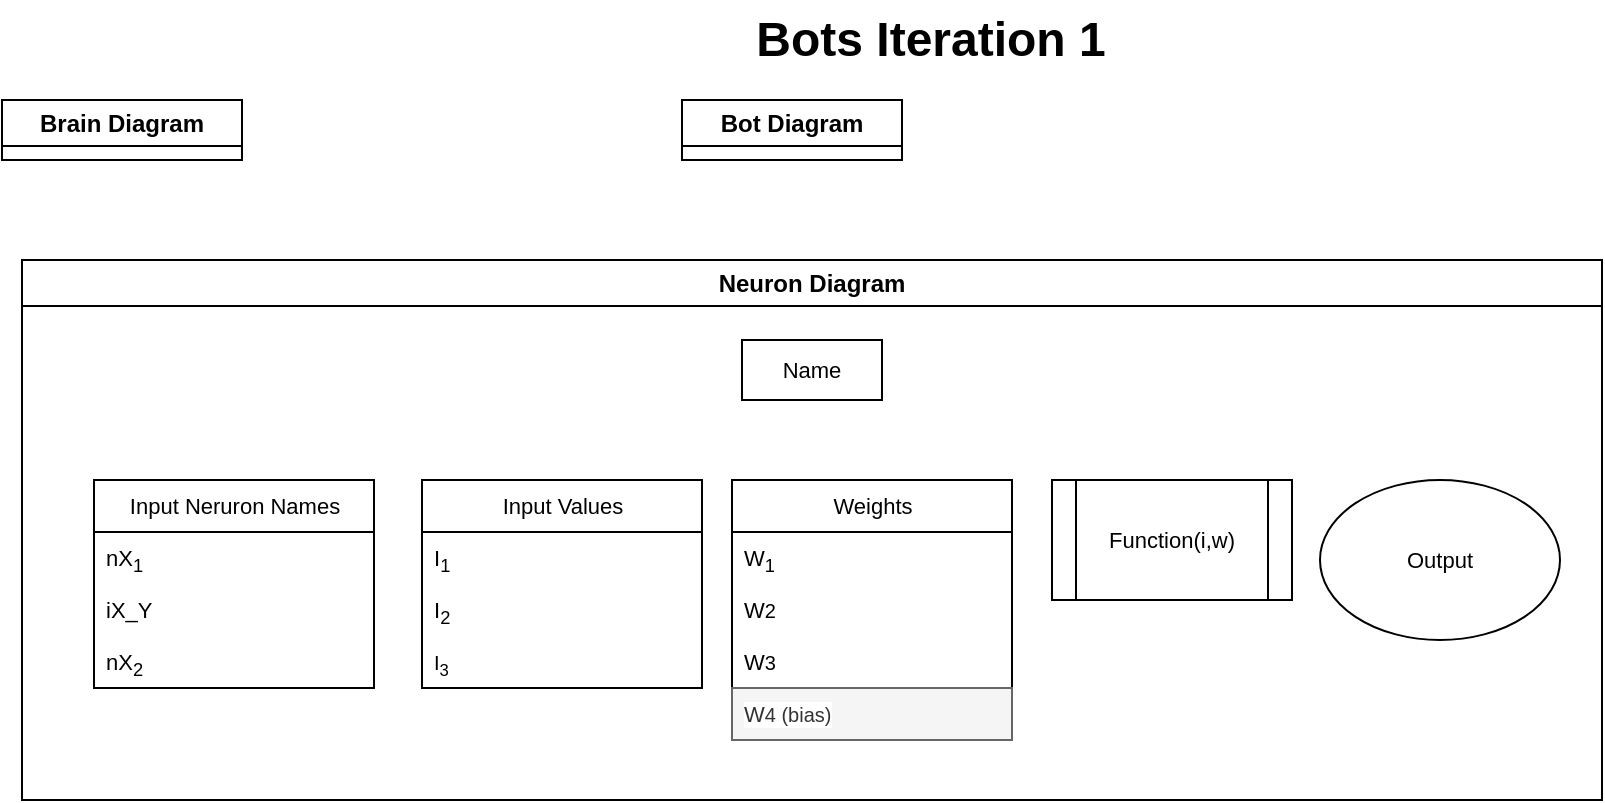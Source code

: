 <mxfile version="24.0.8" type="github">
  <diagram name="Page-1" id="cU_hkmk9bQybotbxhESP">
    <mxGraphModel dx="1373" dy="731" grid="1" gridSize="10" guides="1" tooltips="1" connect="1" arrows="1" fold="1" page="1" pageScale="1" pageWidth="1169" pageHeight="827" math="0" shadow="0">
      <root>
        <mxCell id="0" />
        <mxCell id="1" parent="0" />
        <mxCell id="Ax0faulMGV-Zd_fPso3x-1" value="Bots Iteration 1" style="text;strokeColor=none;fillColor=none;html=1;fontSize=24;fontStyle=1;verticalAlign=middle;align=center;" parent="1" vertex="1">
          <mxGeometry x="534" y="20" width="100" height="40" as="geometry" />
        </mxCell>
        <mxCell id="Ax0faulMGV-Zd_fPso3x-2" value="Brain Diagram" style="swimlane;whiteSpace=wrap;html=1;swimlaneLine=1;glass=0;labelPosition=center;verticalLabelPosition=middle;align=center;verticalAlign=middle;" parent="1" vertex="1" collapsed="1">
          <mxGeometry x="120" y="70" width="120" height="30" as="geometry">
            <mxRectangle x="130" y="210" width="880" height="629" as="alternateBounds" />
          </mxGeometry>
        </mxCell>
        <mxCell id="Ax0faulMGV-Zd_fPso3x-30" style="edgeStyle=none;rounded=0;orthogonalLoop=1;jettySize=auto;html=1;entryX=0;entryY=0.5;entryDx=0;entryDy=0;strokeColor=default;align=center;verticalAlign=middle;fontFamily=Helvetica;fontSize=11;fontColor=default;labelBackgroundColor=default;endArrow=classic;" parent="Ax0faulMGV-Zd_fPso3x-2" source="Ax0faulMGV-Zd_fPso3x-3" target="Ax0faulMGV-Zd_fPso3x-26" edge="1">
          <mxGeometry relative="1" as="geometry" />
        </mxCell>
        <mxCell id="Ax0faulMGV-Zd_fPso3x-3" value="i0" style="ellipse;whiteSpace=wrap;html=1;aspect=fixed;fillColor=#d5e8d4;strokeColor=#82b366;" parent="Ax0faulMGV-Zd_fPso3x-2" vertex="1">
          <mxGeometry x="170" y="139" width="40" height="40" as="geometry" />
        </mxCell>
        <mxCell id="Ax0faulMGV-Zd_fPso3x-4" value="i1" style="ellipse;whiteSpace=wrap;html=1;aspect=fixed;fillColor=#d5e8d4;strokeColor=#82b366;" parent="Ax0faulMGV-Zd_fPso3x-2" vertex="1">
          <mxGeometry x="170" y="349" width="40" height="40" as="geometry" />
        </mxCell>
        <mxCell id="Ax0faulMGV-Zd_fPso3x-5" value="i2" style="ellipse;whiteSpace=wrap;html=1;aspect=fixed;fillColor=#d5e8d4;strokeColor=#82b366;" parent="Ax0faulMGV-Zd_fPso3x-2" vertex="1">
          <mxGeometry x="170" y="429" width="40" height="40" as="geometry" />
        </mxCell>
        <mxCell id="Ax0faulMGV-Zd_fPso3x-6" value="i3" style="ellipse;whiteSpace=wrap;html=1;aspect=fixed;fillColor=#d5e8d4;strokeColor=#82b366;" parent="Ax0faulMGV-Zd_fPso3x-2" vertex="1">
          <mxGeometry x="170" y="499" width="40" height="40" as="geometry" />
        </mxCell>
        <mxCell id="Ax0faulMGV-Zd_fPso3x-7" value="i4" style="ellipse;whiteSpace=wrap;html=1;aspect=fixed;fillColor=#d5e8d4;strokeColor=#82b366;" parent="Ax0faulMGV-Zd_fPso3x-2" vertex="1">
          <mxGeometry x="170" y="569" width="40" height="40" as="geometry" />
        </mxCell>
        <mxCell id="Ax0faulMGV-Zd_fPso3x-17" value="energy_percent&lt;div&gt;0.ABCDEFGH...&lt;/div&gt;" style="shape=curlyBracket;whiteSpace=wrap;html=1;rounded=1;flipH=1;labelPosition=left;verticalLabelPosition=middle;align=right;verticalAlign=middle;size=0.5;horizontal=1;" parent="Ax0faulMGV-Zd_fPso3x-2" vertex="1">
          <mxGeometry x="150" y="149" width="20" height="20" as="geometry" />
        </mxCell>
        <mxCell id="Ax0faulMGV-Zd_fPso3x-19" value="position_x_percent" style="shape=curlyBracket;whiteSpace=wrap;html=1;rounded=1;flipH=1;labelPosition=left;verticalLabelPosition=middle;align=right;verticalAlign=middle;size=0.5;horizontal=1;" parent="Ax0faulMGV-Zd_fPso3x-2" vertex="1">
          <mxGeometry x="150" y="359" width="20" height="20" as="geometry" />
        </mxCell>
        <mxCell id="Ax0faulMGV-Zd_fPso3x-20" value="position_y_percent" style="shape=curlyBracket;whiteSpace=wrap;html=1;rounded=1;flipH=1;labelPosition=left;verticalLabelPosition=middle;align=right;verticalAlign=middle;size=0.5;horizontal=1;" parent="Ax0faulMGV-Zd_fPso3x-2" vertex="1">
          <mxGeometry x="150" y="439" width="20" height="20" as="geometry" />
        </mxCell>
        <mxCell id="Ax0faulMGV-Zd_fPso3x-21" value="view_angle_percent" style="shape=curlyBracket;whiteSpace=wrap;html=1;rounded=1;flipH=1;labelPosition=left;verticalLabelPosition=middle;align=right;verticalAlign=middle;size=0.5;horizontal=1;" parent="Ax0faulMGV-Zd_fPso3x-2" vertex="1">
          <mxGeometry x="150" y="509" width="20" height="20" as="geometry" />
        </mxCell>
        <mxCell id="Ax0faulMGV-Zd_fPso3x-24" value="view_distance_percent" style="shape=curlyBracket;whiteSpace=wrap;html=1;rounded=1;flipH=1;labelPosition=left;verticalLabelPosition=middle;align=right;verticalAlign=middle;size=0.5;horizontal=1;" parent="Ax0faulMGV-Zd_fPso3x-2" vertex="1">
          <mxGeometry x="150" y="579" width="20" height="20" as="geometry" />
        </mxCell>
        <mxCell id="Ax0faulMGV-Zd_fPso3x-25" value="i0_0" style="ellipse;whiteSpace=wrap;html=1;aspect=fixed;fillColor=#fff2cc;strokeColor=#d6b656;" parent="Ax0faulMGV-Zd_fPso3x-2" vertex="1">
          <mxGeometry x="260" y="39" width="40" height="40" as="geometry" />
        </mxCell>
        <mxCell id="Ax0faulMGV-Zd_fPso3x-26" value="i0_1" style="ellipse;whiteSpace=wrap;html=1;aspect=fixed;fillColor=#fff2cc;strokeColor=#d6b656;" parent="Ax0faulMGV-Zd_fPso3x-2" vertex="1">
          <mxGeometry x="260" y="89" width="40" height="40" as="geometry" />
        </mxCell>
        <mxCell id="Ax0faulMGV-Zd_fPso3x-27" value="i0_3" style="ellipse;whiteSpace=wrap;html=1;aspect=fixed;fillColor=#fff2cc;strokeColor=#d6b656;" parent="Ax0faulMGV-Zd_fPso3x-2" vertex="1">
          <mxGeometry x="260" y="139" width="40" height="40" as="geometry" />
        </mxCell>
        <mxCell id="Ax0faulMGV-Zd_fPso3x-31" style="edgeStyle=none;rounded=0;orthogonalLoop=1;jettySize=auto;html=1;entryX=0.021;entryY=0.664;entryDx=0;entryDy=0;entryPerimeter=0;strokeColor=default;align=center;verticalAlign=middle;fontFamily=Helvetica;fontSize=11;fontColor=default;labelBackgroundColor=default;endArrow=classic;" parent="Ax0faulMGV-Zd_fPso3x-2" source="Ax0faulMGV-Zd_fPso3x-3" target="Ax0faulMGV-Zd_fPso3x-25" edge="1">
          <mxGeometry relative="1" as="geometry" />
        </mxCell>
        <mxCell id="Ax0faulMGV-Zd_fPso3x-32" style="edgeStyle=none;rounded=0;orthogonalLoop=1;jettySize=auto;html=1;entryX=0;entryY=0.5;entryDx=0;entryDy=0;strokeColor=default;align=center;verticalAlign=middle;fontFamily=Helvetica;fontSize=11;fontColor=default;labelBackgroundColor=default;endArrow=classic;" parent="Ax0faulMGV-Zd_fPso3x-2" source="Ax0faulMGV-Zd_fPso3x-3" target="Ax0faulMGV-Zd_fPso3x-27" edge="1">
          <mxGeometry relative="1" as="geometry" />
        </mxCell>
        <mxCell id="EleiqWe3S8ccsDNvvHpI-1" value="i0_4" style="ellipse;whiteSpace=wrap;html=1;aspect=fixed;fillColor=#fff2cc;strokeColor=#d6b656;" parent="Ax0faulMGV-Zd_fPso3x-2" vertex="1">
          <mxGeometry x="260" y="189" width="40" height="40" as="geometry" />
        </mxCell>
        <mxCell id="EleiqWe3S8ccsDNvvHpI-2" value="i0_5" style="ellipse;whiteSpace=wrap;html=1;aspect=fixed;fillColor=#fff2cc;strokeColor=#d6b656;" parent="Ax0faulMGV-Zd_fPso3x-2" vertex="1">
          <mxGeometry x="260" y="239" width="40" height="40" as="geometry" />
        </mxCell>
        <mxCell id="EleiqWe3S8ccsDNvvHpI-4" style="edgeStyle=none;rounded=0;orthogonalLoop=1;jettySize=auto;html=1;entryX=0;entryY=0.25;entryDx=0;entryDy=0;entryPerimeter=0;strokeColor=default;align=center;verticalAlign=middle;fontFamily=Helvetica;fontSize=11;fontColor=default;labelBackgroundColor=default;endArrow=classic;" parent="Ax0faulMGV-Zd_fPso3x-2" source="Ax0faulMGV-Zd_fPso3x-3" target="EleiqWe3S8ccsDNvvHpI-1" edge="1">
          <mxGeometry relative="1" as="geometry" />
        </mxCell>
        <mxCell id="EleiqWe3S8ccsDNvvHpI-5" style="edgeStyle=none;rounded=0;orthogonalLoop=1;jettySize=auto;html=1;entryX=0;entryY=0;entryDx=0;entryDy=0;strokeColor=default;align=center;verticalAlign=middle;fontFamily=Helvetica;fontSize=11;fontColor=default;labelBackgroundColor=default;endArrow=classic;" parent="Ax0faulMGV-Zd_fPso3x-2" source="Ax0faulMGV-Zd_fPso3x-3" target="EleiqWe3S8ccsDNvvHpI-2" edge="1">
          <mxGeometry relative="1" as="geometry" />
        </mxCell>
        <mxCell id="EleiqWe3S8ccsDNvvHpI-6" value="n0" style="ellipse;whiteSpace=wrap;html=1;aspect=fixed;fillColor=#dae8fc;strokeColor=#6c8ebf;" parent="Ax0faulMGV-Zd_fPso3x-2" vertex="1">
          <mxGeometry x="430" y="69" width="40" height="40" as="geometry" />
        </mxCell>
        <mxCell id="EleiqWe3S8ccsDNvvHpI-7" value="n1" style="ellipse;whiteSpace=wrap;html=1;aspect=fixed;fillColor=#dae8fc;strokeColor=#6c8ebf;" parent="Ax0faulMGV-Zd_fPso3x-2" vertex="1">
          <mxGeometry x="530" y="183" width="40" height="40" as="geometry" />
        </mxCell>
        <mxCell id="EleiqWe3S8ccsDNvvHpI-11" value="n2" style="ellipse;whiteSpace=wrap;html=1;aspect=fixed;fillColor=#dae8fc;strokeColor=#6c8ebf;" parent="Ax0faulMGV-Zd_fPso3x-2" vertex="1">
          <mxGeometry x="420" y="229" width="40" height="40" as="geometry" />
        </mxCell>
        <mxCell id="EleiqWe3S8ccsDNvvHpI-13" value="n10" style="ellipse;whiteSpace=wrap;html=1;aspect=fixed;fillColor=#e1d5e7;strokeColor=#9673a6;" parent="Ax0faulMGV-Zd_fPso3x-2" vertex="1">
          <mxGeometry x="690" y="169" width="40" height="40" as="geometry" />
        </mxCell>
        <mxCell id="EleiqWe3S8ccsDNvvHpI-14" value="angular_velocity_factor" style="shape=curlyBracket;whiteSpace=wrap;html=1;rounded=1;labelPosition=right;verticalLabelPosition=middle;align=left;verticalAlign=middle;fontFamily=Helvetica;fontSize=11;fontColor=default;labelBackgroundColor=default;" parent="Ax0faulMGV-Zd_fPso3x-2" vertex="1">
          <mxGeometry x="730" y="179" width="20" height="20" as="geometry" />
        </mxCell>
        <mxCell id="EleiqWe3S8ccsDNvvHpI-16" value="n50" style="ellipse;whiteSpace=wrap;html=1;aspect=fixed;fillColor=#e1d5e7;strokeColor=#9673a6;" parent="Ax0faulMGV-Zd_fPso3x-2" vertex="1">
          <mxGeometry x="690" y="269" width="40" height="40" as="geometry" />
        </mxCell>
        <mxCell id="EleiqWe3S8ccsDNvvHpI-18" value="regular_velocity_factor" style="shape=curlyBracket;whiteSpace=wrap;html=1;rounded=1;labelPosition=right;verticalLabelPosition=middle;align=left;verticalAlign=middle;fontFamily=Helvetica;fontSize=11;fontColor=default;labelBackgroundColor=default;size=0.5;" parent="Ax0faulMGV-Zd_fPso3x-2" vertex="1">
          <mxGeometry x="730" y="279" width="20" height="20" as="geometry" />
        </mxCell>
        <mxCell id="EleiqWe3S8ccsDNvvHpI-75" style="edgeStyle=none;rounded=0;orthogonalLoop=1;jettySize=auto;html=1;entryX=0.5;entryY=1;entryDx=0;entryDy=0;strokeColor=default;align=center;verticalAlign=middle;fontFamily=Helvetica;fontSize=11;fontColor=default;labelBackgroundColor=default;endArrow=classic;" parent="Ax0faulMGV-Zd_fPso3x-2" source="EleiqWe3S8ccsDNvvHpI-19" target="EleiqWe3S8ccsDNvvHpI-7" edge="1">
          <mxGeometry relative="1" as="geometry" />
        </mxCell>
        <mxCell id="EleiqWe3S8ccsDNvvHpI-19" value="n..." style="ellipse;whiteSpace=wrap;html=1;aspect=fixed;fillColor=#dae8fc;strokeColor=#6c8ebf;" parent="Ax0faulMGV-Zd_fPso3x-2" vertex="1">
          <mxGeometry x="520" y="319" width="40" height="40" as="geometry" />
        </mxCell>
        <mxCell id="EleiqWe3S8ccsDNvvHpI-20" value="n..." style="ellipse;whiteSpace=wrap;html=1;aspect=fixed;fillColor=#dae8fc;strokeColor=#6c8ebf;" parent="Ax0faulMGV-Zd_fPso3x-2" vertex="1">
          <mxGeometry x="530" y="329" width="40" height="40" as="geometry" />
        </mxCell>
        <mxCell id="EleiqWe3S8ccsDNvvHpI-61" style="edgeStyle=none;rounded=0;orthogonalLoop=1;jettySize=auto;html=1;strokeColor=default;align=center;verticalAlign=middle;fontFamily=Helvetica;fontSize=11;fontColor=default;labelBackgroundColor=default;endArrow=classic;" parent="Ax0faulMGV-Zd_fPso3x-2" source="EleiqWe3S8ccsDNvvHpI-21" target="EleiqWe3S8ccsDNvvHpI-16" edge="1">
          <mxGeometry relative="1" as="geometry" />
        </mxCell>
        <mxCell id="EleiqWe3S8ccsDNvvHpI-21" value="n..." style="ellipse;whiteSpace=wrap;html=1;aspect=fixed;fillColor=#dae8fc;strokeColor=#6c8ebf;" parent="Ax0faulMGV-Zd_fPso3x-2" vertex="1">
          <mxGeometry x="540" y="339" width="40" height="40" as="geometry" />
        </mxCell>
        <mxCell id="EleiqWe3S8ccsDNvvHpI-8" value="n3" style="ellipse;whiteSpace=wrap;html=1;aspect=fixed;fillColor=#dae8fc;strokeColor=#6c8ebf;" parent="Ax0faulMGV-Zd_fPso3x-2" vertex="1">
          <mxGeometry x="520" y="509" width="40" height="40" as="geometry" />
        </mxCell>
        <mxCell id="EleiqWe3S8ccsDNvvHpI-32" value="i4&lt;span style=&quot;background-color: initial;&quot;&gt;_...&lt;/span&gt;" style="ellipse;whiteSpace=wrap;html=1;aspect=fixed;fillColor=#fff2cc;strokeColor=#d6b656;movable=1;resizable=1;rotatable=1;deletable=1;editable=1;locked=0;connectable=1;" parent="Ax0faulMGV-Zd_fPso3x-2" vertex="1">
          <mxGeometry x="250" y="557.5" width="40" height="40" as="geometry" />
        </mxCell>
        <mxCell id="EleiqWe3S8ccsDNvvHpI-29" value="i3&lt;span style=&quot;background-color: initial;&quot;&gt;_...&lt;/span&gt;" style="ellipse;whiteSpace=wrap;html=1;aspect=fixed;fillColor=#fff2cc;strokeColor=#d6b656;" parent="Ax0faulMGV-Zd_fPso3x-2" vertex="1">
          <mxGeometry x="250" y="489" width="40" height="40" as="geometry" />
        </mxCell>
        <mxCell id="EleiqWe3S8ccsDNvvHpI-30" value="i3&lt;span style=&quot;background-color: initial;&quot;&gt;_...&lt;/span&gt;" style="ellipse;whiteSpace=wrap;html=1;aspect=fixed;fillColor=#fff2cc;strokeColor=#d6b656;" parent="Ax0faulMGV-Zd_fPso3x-2" vertex="1">
          <mxGeometry x="260" y="499" width="40" height="40" as="geometry" />
        </mxCell>
        <mxCell id="EleiqWe3S8ccsDNvvHpI-31" value="i3&lt;span style=&quot;background-color: initial;&quot;&gt;_...&lt;/span&gt;" style="ellipse;whiteSpace=wrap;html=1;aspect=fixed;fillColor=#fff2cc;strokeColor=#d6b656;" parent="Ax0faulMGV-Zd_fPso3x-2" vertex="1">
          <mxGeometry x="270" y="509" width="40" height="40" as="geometry" />
        </mxCell>
        <mxCell id="EleiqWe3S8ccsDNvvHpI-26" value="i2&lt;span style=&quot;background-color: initial;&quot;&gt;_...&lt;/span&gt;" style="ellipse;whiteSpace=wrap;html=1;aspect=fixed;fillColor=#fff2cc;strokeColor=#d6b656;" parent="Ax0faulMGV-Zd_fPso3x-2" vertex="1">
          <mxGeometry x="250" y="419" width="40" height="40" as="geometry" />
        </mxCell>
        <mxCell id="EleiqWe3S8ccsDNvvHpI-27" value="i2&lt;span style=&quot;background-color: initial;&quot;&gt;_...&lt;/span&gt;" style="ellipse;whiteSpace=wrap;html=1;aspect=fixed;fillColor=#fff2cc;strokeColor=#d6b656;" parent="Ax0faulMGV-Zd_fPso3x-2" vertex="1">
          <mxGeometry x="260" y="429" width="40" height="40" as="geometry" />
        </mxCell>
        <mxCell id="EleiqWe3S8ccsDNvvHpI-67" style="edgeStyle=none;rounded=0;orthogonalLoop=1;jettySize=auto;html=1;strokeColor=default;align=center;verticalAlign=middle;fontFamily=Helvetica;fontSize=11;fontColor=default;labelBackgroundColor=default;endArrow=classic;" parent="Ax0faulMGV-Zd_fPso3x-2" source="EleiqWe3S8ccsDNvvHpI-28" target="EleiqWe3S8ccsDNvvHpI-8" edge="1">
          <mxGeometry relative="1" as="geometry" />
        </mxCell>
        <mxCell id="EleiqWe3S8ccsDNvvHpI-28" value="i2&lt;span style=&quot;background-color: initial;&quot;&gt;_...&lt;/span&gt;" style="ellipse;whiteSpace=wrap;html=1;aspect=fixed;fillColor=#fff2cc;strokeColor=#d6b656;" parent="Ax0faulMGV-Zd_fPso3x-2" vertex="1">
          <mxGeometry x="270" y="439" width="40" height="40" as="geometry" />
        </mxCell>
        <mxCell id="EleiqWe3S8ccsDNvvHpI-23" value="i1_..." style="ellipse;whiteSpace=wrap;html=1;aspect=fixed;fillColor=#fff2cc;strokeColor=#d6b656;" parent="Ax0faulMGV-Zd_fPso3x-2" vertex="1">
          <mxGeometry x="250" y="339" width="40" height="40" as="geometry" />
        </mxCell>
        <mxCell id="EleiqWe3S8ccsDNvvHpI-24" value="i1_..." style="ellipse;whiteSpace=wrap;html=1;aspect=fixed;fillColor=#fff2cc;strokeColor=#d6b656;" parent="Ax0faulMGV-Zd_fPso3x-2" vertex="1">
          <mxGeometry x="260" y="349" width="40" height="40" as="geometry" />
        </mxCell>
        <mxCell id="EleiqWe3S8ccsDNvvHpI-71" style="edgeStyle=none;rounded=0;orthogonalLoop=1;jettySize=auto;html=1;entryX=0;entryY=1;entryDx=0;entryDy=0;strokeColor=default;align=center;verticalAlign=middle;fontFamily=Helvetica;fontSize=11;fontColor=default;labelBackgroundColor=default;endArrow=classic;" parent="Ax0faulMGV-Zd_fPso3x-2" source="EleiqWe3S8ccsDNvvHpI-25" target="EleiqWe3S8ccsDNvvHpI-11" edge="1">
          <mxGeometry relative="1" as="geometry" />
        </mxCell>
        <mxCell id="EleiqWe3S8ccsDNvvHpI-74" style="edgeStyle=none;rounded=0;orthogonalLoop=1;jettySize=auto;html=1;entryX=0;entryY=1;entryDx=0;entryDy=0;strokeColor=default;align=center;verticalAlign=middle;fontFamily=Helvetica;fontSize=11;fontColor=default;labelBackgroundColor=default;endArrow=classic;" parent="Ax0faulMGV-Zd_fPso3x-2" source="EleiqWe3S8ccsDNvvHpI-25" target="EleiqWe3S8ccsDNvvHpI-13" edge="1">
          <mxGeometry relative="1" as="geometry" />
        </mxCell>
        <mxCell id="EleiqWe3S8ccsDNvvHpI-25" value="i1_..." style="ellipse;whiteSpace=wrap;html=1;aspect=fixed;fillColor=#fff2cc;strokeColor=#d6b656;" parent="Ax0faulMGV-Zd_fPso3x-2" vertex="1">
          <mxGeometry x="270" y="359" width="40" height="40" as="geometry" />
        </mxCell>
        <mxCell id="EleiqWe3S8ccsDNvvHpI-36" style="edgeStyle=none;rounded=0;orthogonalLoop=1;jettySize=auto;html=1;entryX=0;entryY=0.5;entryDx=0;entryDy=0;strokeColor=default;align=center;verticalAlign=middle;fontFamily=Helvetica;fontSize=11;fontColor=default;labelBackgroundColor=default;endArrow=classic;" parent="Ax0faulMGV-Zd_fPso3x-2" source="Ax0faulMGV-Zd_fPso3x-4" target="EleiqWe3S8ccsDNvvHpI-24" edge="1">
          <mxGeometry relative="1" as="geometry" />
        </mxCell>
        <mxCell id="EleiqWe3S8ccsDNvvHpI-37" style="edgeStyle=none;rounded=0;orthogonalLoop=1;jettySize=auto;html=1;entryX=0;entryY=0.5;entryDx=0;entryDy=0;strokeColor=default;align=center;verticalAlign=middle;fontFamily=Helvetica;fontSize=11;fontColor=default;labelBackgroundColor=default;endArrow=classic;" parent="Ax0faulMGV-Zd_fPso3x-2" source="Ax0faulMGV-Zd_fPso3x-4" target="EleiqWe3S8ccsDNvvHpI-25" edge="1">
          <mxGeometry relative="1" as="geometry" />
        </mxCell>
        <mxCell id="EleiqWe3S8ccsDNvvHpI-35" style="edgeStyle=none;rounded=0;orthogonalLoop=1;jettySize=auto;html=1;entryX=0;entryY=0.5;entryDx=0;entryDy=0;strokeColor=default;align=center;verticalAlign=middle;fontFamily=Helvetica;fontSize=11;fontColor=default;labelBackgroundColor=default;endArrow=classic;" parent="Ax0faulMGV-Zd_fPso3x-2" source="Ax0faulMGV-Zd_fPso3x-4" target="EleiqWe3S8ccsDNvvHpI-23" edge="1">
          <mxGeometry relative="1" as="geometry" />
        </mxCell>
        <mxCell id="EleiqWe3S8ccsDNvvHpI-38" style="edgeStyle=none;rounded=0;orthogonalLoop=1;jettySize=auto;html=1;entryX=0;entryY=0.5;entryDx=0;entryDy=0;strokeColor=default;align=center;verticalAlign=middle;fontFamily=Helvetica;fontSize=11;fontColor=default;labelBackgroundColor=default;endArrow=classic;" parent="Ax0faulMGV-Zd_fPso3x-2" source="Ax0faulMGV-Zd_fPso3x-5" target="EleiqWe3S8ccsDNvvHpI-26" edge="1">
          <mxGeometry relative="1" as="geometry" />
        </mxCell>
        <mxCell id="EleiqWe3S8ccsDNvvHpI-39" style="edgeStyle=none;rounded=0;orthogonalLoop=1;jettySize=auto;html=1;entryX=0;entryY=0.5;entryDx=0;entryDy=0;strokeColor=default;align=center;verticalAlign=middle;fontFamily=Helvetica;fontSize=11;fontColor=default;labelBackgroundColor=default;endArrow=classic;" parent="Ax0faulMGV-Zd_fPso3x-2" source="Ax0faulMGV-Zd_fPso3x-5" target="EleiqWe3S8ccsDNvvHpI-27" edge="1">
          <mxGeometry relative="1" as="geometry" />
        </mxCell>
        <mxCell id="EleiqWe3S8ccsDNvvHpI-40" style="edgeStyle=none;rounded=0;orthogonalLoop=1;jettySize=auto;html=1;entryX=0;entryY=0.5;entryDx=0;entryDy=0;strokeColor=default;align=center;verticalAlign=middle;fontFamily=Helvetica;fontSize=11;fontColor=default;labelBackgroundColor=default;endArrow=classic;" parent="Ax0faulMGV-Zd_fPso3x-2" source="Ax0faulMGV-Zd_fPso3x-5" target="EleiqWe3S8ccsDNvvHpI-28" edge="1">
          <mxGeometry relative="1" as="geometry" />
        </mxCell>
        <mxCell id="EleiqWe3S8ccsDNvvHpI-41" style="edgeStyle=none;rounded=0;orthogonalLoop=1;jettySize=auto;html=1;entryX=0;entryY=0.5;entryDx=0;entryDy=0;strokeColor=default;align=center;verticalAlign=middle;fontFamily=Helvetica;fontSize=11;fontColor=default;labelBackgroundColor=default;endArrow=classic;" parent="Ax0faulMGV-Zd_fPso3x-2" source="Ax0faulMGV-Zd_fPso3x-6" target="EleiqWe3S8ccsDNvvHpI-29" edge="1">
          <mxGeometry relative="1" as="geometry" />
        </mxCell>
        <mxCell id="EleiqWe3S8ccsDNvvHpI-42" style="edgeStyle=none;rounded=0;orthogonalLoop=1;jettySize=auto;html=1;entryX=0;entryY=0.5;entryDx=0;entryDy=0;strokeColor=default;align=center;verticalAlign=middle;fontFamily=Helvetica;fontSize=11;fontColor=default;labelBackgroundColor=default;endArrow=classic;" parent="Ax0faulMGV-Zd_fPso3x-2" source="Ax0faulMGV-Zd_fPso3x-6" target="EleiqWe3S8ccsDNvvHpI-30" edge="1">
          <mxGeometry relative="1" as="geometry" />
        </mxCell>
        <mxCell id="EleiqWe3S8ccsDNvvHpI-43" style="edgeStyle=none;rounded=0;orthogonalLoop=1;jettySize=auto;html=1;entryX=0;entryY=0.5;entryDx=0;entryDy=0;strokeColor=default;align=center;verticalAlign=middle;fontFamily=Helvetica;fontSize=11;fontColor=default;labelBackgroundColor=default;endArrow=classic;" parent="Ax0faulMGV-Zd_fPso3x-2" source="Ax0faulMGV-Zd_fPso3x-6" target="EleiqWe3S8ccsDNvvHpI-31" edge="1">
          <mxGeometry relative="1" as="geometry" />
        </mxCell>
        <mxCell id="EleiqWe3S8ccsDNvvHpI-44" style="edgeStyle=none;rounded=0;orthogonalLoop=1;jettySize=auto;html=1;entryX=0;entryY=0.5;entryDx=0;entryDy=0;strokeColor=default;align=center;verticalAlign=middle;fontFamily=Helvetica;fontSize=11;fontColor=default;labelBackgroundColor=default;endArrow=classic;" parent="Ax0faulMGV-Zd_fPso3x-2" source="Ax0faulMGV-Zd_fPso3x-7" target="EleiqWe3S8ccsDNvvHpI-32" edge="1">
          <mxGeometry relative="1" as="geometry" />
        </mxCell>
        <mxCell id="EleiqWe3S8ccsDNvvHpI-49" value="0.BCDEFGH..." style="text;html=1;align=left;verticalAlign=middle;whiteSpace=wrap;rounded=0;fontFamily=Helvetica;fontSize=11;fontColor=default;labelBackgroundColor=default;labelPosition=right;verticalLabelPosition=middle;" parent="Ax0faulMGV-Zd_fPso3x-2" vertex="1">
          <mxGeometry x="270" y="49" width="30" height="30" as="geometry" />
        </mxCell>
        <mxCell id="EleiqWe3S8ccsDNvvHpI-50" value="0.CDEFGH..." style="text;html=1;align=left;verticalAlign=middle;whiteSpace=wrap;rounded=0;fontFamily=Helvetica;fontSize=11;fontColor=default;labelBackgroundColor=default;labelPosition=right;verticalLabelPosition=middle;" parent="Ax0faulMGV-Zd_fPso3x-2" vertex="1">
          <mxGeometry x="270" y="99" width="30" height="30" as="geometry" />
        </mxCell>
        <mxCell id="EleiqWe3S8ccsDNvvHpI-51" value="0.DEFGH..." style="text;html=1;align=left;verticalAlign=middle;whiteSpace=wrap;rounded=0;fontFamily=Helvetica;fontSize=11;fontColor=default;labelBackgroundColor=default;labelPosition=right;verticalLabelPosition=middle;" parent="Ax0faulMGV-Zd_fPso3x-2" vertex="1">
          <mxGeometry x="270" y="149" width="30" height="30" as="geometry" />
        </mxCell>
        <mxCell id="EleiqWe3S8ccsDNvvHpI-52" value="0.EFGH..." style="text;html=1;align=left;verticalAlign=middle;whiteSpace=wrap;rounded=0;fontFamily=Helvetica;fontSize=11;fontColor=default;labelBackgroundColor=default;labelPosition=right;verticalLabelPosition=middle;" parent="Ax0faulMGV-Zd_fPso3x-2" vertex="1">
          <mxGeometry x="270" y="199" width="30" height="30" as="geometry" />
        </mxCell>
        <mxCell id="EleiqWe3S8ccsDNvvHpI-53" value="0.FGH..." style="text;html=1;align=left;verticalAlign=middle;whiteSpace=wrap;rounded=0;fontFamily=Helvetica;fontSize=11;fontColor=default;labelBackgroundColor=default;labelPosition=right;verticalLabelPosition=middle;" parent="Ax0faulMGV-Zd_fPso3x-2" vertex="1">
          <mxGeometry x="270" y="249" width="30" height="30" as="geometry" />
        </mxCell>
        <mxCell id="EleiqWe3S8ccsDNvvHpI-54" style="edgeStyle=none;rounded=0;orthogonalLoop=1;jettySize=auto;html=1;entryX=-0.065;entryY=0.683;entryDx=0;entryDy=0;entryPerimeter=0;strokeColor=default;align=center;verticalAlign=middle;fontFamily=Helvetica;fontSize=11;fontColor=default;labelBackgroundColor=default;endArrow=classic;" parent="Ax0faulMGV-Zd_fPso3x-2" source="Ax0faulMGV-Zd_fPso3x-26" target="EleiqWe3S8ccsDNvvHpI-6" edge="1">
          <mxGeometry relative="1" as="geometry" />
        </mxCell>
        <mxCell id="EleiqWe3S8ccsDNvvHpI-55" style="edgeStyle=none;rounded=0;orthogonalLoop=1;jettySize=auto;html=1;entryX=0.265;entryY=0.009;entryDx=0;entryDy=0;entryPerimeter=0;strokeColor=default;align=center;verticalAlign=middle;fontFamily=Helvetica;fontSize=11;fontColor=default;labelBackgroundColor=default;endArrow=classic;" parent="Ax0faulMGV-Zd_fPso3x-2" source="EleiqWe3S8ccsDNvvHpI-6" target="EleiqWe3S8ccsDNvvHpI-8" edge="1">
          <mxGeometry relative="1" as="geometry" />
        </mxCell>
        <mxCell id="EleiqWe3S8ccsDNvvHpI-57" style="edgeStyle=none;rounded=0;orthogonalLoop=1;jettySize=auto;html=1;entryX=0.984;entryY=0.839;entryDx=0;entryDy=0;entryPerimeter=0;strokeColor=default;align=center;verticalAlign=middle;fontFamily=Helvetica;fontSize=11;fontColor=default;labelBackgroundColor=default;endArrow=classic;" parent="Ax0faulMGV-Zd_fPso3x-2" source="EleiqWe3S8ccsDNvvHpI-7" target="EleiqWe3S8ccsDNvvHpI-6" edge="1">
          <mxGeometry relative="1" as="geometry" />
        </mxCell>
        <mxCell id="EleiqWe3S8ccsDNvvHpI-58" style="edgeStyle=none;rounded=0;orthogonalLoop=1;jettySize=auto;html=1;entryX=-0.003;entryY=0.706;entryDx=0;entryDy=0;entryPerimeter=0;strokeColor=default;align=center;verticalAlign=middle;fontFamily=Helvetica;fontSize=11;fontColor=default;labelBackgroundColor=default;endArrow=classic;" parent="Ax0faulMGV-Zd_fPso3x-2" source="EleiqWe3S8ccsDNvvHpI-7" target="EleiqWe3S8ccsDNvvHpI-13" edge="1">
          <mxGeometry relative="1" as="geometry" />
        </mxCell>
        <mxCell id="EleiqWe3S8ccsDNvvHpI-59" style="edgeStyle=none;rounded=0;orthogonalLoop=1;jettySize=auto;html=1;entryX=0.917;entryY=0.706;entryDx=0;entryDy=0;entryPerimeter=0;strokeColor=default;align=center;verticalAlign=middle;fontFamily=Helvetica;fontSize=11;fontColor=default;labelBackgroundColor=default;endArrow=classic;" parent="Ax0faulMGV-Zd_fPso3x-2" source="EleiqWe3S8ccsDNvvHpI-13" target="EleiqWe3S8ccsDNvvHpI-6" edge="1">
          <mxGeometry relative="1" as="geometry" />
        </mxCell>
        <mxCell id="EleiqWe3S8ccsDNvvHpI-60" style="edgeStyle=none;rounded=0;orthogonalLoop=1;jettySize=auto;html=1;entryX=1.024;entryY=0.232;entryDx=0;entryDy=0;entryPerimeter=0;strokeColor=default;align=center;verticalAlign=middle;fontFamily=Helvetica;fontSize=11;fontColor=default;labelBackgroundColor=default;endArrow=classic;" parent="Ax0faulMGV-Zd_fPso3x-2" source="EleiqWe3S8ccsDNvvHpI-13" target="EleiqWe3S8ccsDNvvHpI-8" edge="1">
          <mxGeometry relative="1" as="geometry" />
        </mxCell>
        <mxCell id="EleiqWe3S8ccsDNvvHpI-62" style="edgeStyle=none;rounded=0;orthogonalLoop=1;jettySize=auto;html=1;entryX=0.765;entryY=1.081;entryDx=0;entryDy=0;entryPerimeter=0;strokeColor=default;align=center;verticalAlign=middle;fontFamily=Helvetica;fontSize=11;fontColor=default;labelBackgroundColor=default;endArrow=classic;" parent="Ax0faulMGV-Zd_fPso3x-2" source="EleiqWe3S8ccsDNvvHpI-21" target="EleiqWe3S8ccsDNvvHpI-11" edge="1">
          <mxGeometry relative="1" as="geometry" />
        </mxCell>
        <mxCell id="EleiqWe3S8ccsDNvvHpI-63" style="edgeStyle=none;rounded=0;orthogonalLoop=1;jettySize=auto;html=1;entryX=0.274;entryY=1.058;entryDx=0;entryDy=0;entryPerimeter=0;strokeColor=default;align=center;verticalAlign=middle;fontFamily=Helvetica;fontSize=11;fontColor=default;labelBackgroundColor=default;endArrow=classic;" parent="Ax0faulMGV-Zd_fPso3x-2" source="EleiqWe3S8ccsDNvvHpI-8" target="EleiqWe3S8ccsDNvvHpI-11" edge="1">
          <mxGeometry relative="1" as="geometry" />
        </mxCell>
        <mxCell id="EleiqWe3S8ccsDNvvHpI-64" style="edgeStyle=none;rounded=0;orthogonalLoop=1;jettySize=auto;html=1;entryX=0.739;entryY=0.973;entryDx=0;entryDy=0;entryPerimeter=0;strokeColor=default;align=center;verticalAlign=middle;fontFamily=Helvetica;fontSize=11;fontColor=default;labelBackgroundColor=default;endArrow=classic;" parent="Ax0faulMGV-Zd_fPso3x-2" source="EleiqWe3S8ccsDNvvHpI-8" target="EleiqWe3S8ccsDNvvHpI-6" edge="1">
          <mxGeometry relative="1" as="geometry" />
        </mxCell>
        <mxCell id="EleiqWe3S8ccsDNvvHpI-65" style="edgeStyle=none;rounded=0;orthogonalLoop=1;jettySize=auto;html=1;entryX=0.051;entryY=0.322;entryDx=0;entryDy=0;entryPerimeter=0;strokeColor=default;align=center;verticalAlign=middle;fontFamily=Helvetica;fontSize=11;fontColor=default;labelBackgroundColor=default;endArrow=classic;" parent="Ax0faulMGV-Zd_fPso3x-2" source="EleiqWe3S8ccsDNvvHpI-2" target="EleiqWe3S8ccsDNvvHpI-11" edge="1">
          <mxGeometry relative="1" as="geometry" />
        </mxCell>
        <mxCell id="EleiqWe3S8ccsDNvvHpI-66" style="edgeStyle=none;rounded=0;orthogonalLoop=1;jettySize=auto;html=1;entryX=0.006;entryY=0.326;entryDx=0;entryDy=0;entryPerimeter=0;strokeColor=default;align=center;verticalAlign=middle;fontFamily=Helvetica;fontSize=11;fontColor=default;labelBackgroundColor=default;endArrow=classic;" parent="Ax0faulMGV-Zd_fPso3x-2" source="Ax0faulMGV-Zd_fPso3x-3" target="EleiqWe3S8ccsDNvvHpI-19" edge="1">
          <mxGeometry relative="1" as="geometry" />
        </mxCell>
        <mxCell id="EleiqWe3S8ccsDNvvHpI-34" value="i4&lt;span style=&quot;background-color: initial;&quot;&gt;_...&lt;/span&gt;" style="ellipse;whiteSpace=wrap;html=1;aspect=fixed;fillColor=#fff2cc;strokeColor=#d6b656;movable=1;resizable=1;rotatable=1;deletable=1;editable=1;locked=0;connectable=1;" parent="Ax0faulMGV-Zd_fPso3x-2" vertex="1">
          <mxGeometry x="260" y="570.5" width="40" height="40" as="geometry" />
        </mxCell>
        <mxCell id="EleiqWe3S8ccsDNvvHpI-46" style="edgeStyle=none;rounded=0;orthogonalLoop=1;jettySize=auto;html=1;entryX=0;entryY=0.5;entryDx=0;entryDy=0;strokeColor=default;align=center;verticalAlign=middle;fontFamily=Helvetica;fontSize=11;fontColor=default;labelBackgroundColor=default;endArrow=classic;" parent="Ax0faulMGV-Zd_fPso3x-2" source="Ax0faulMGV-Zd_fPso3x-7" target="EleiqWe3S8ccsDNvvHpI-34" edge="1">
          <mxGeometry relative="1" as="geometry" />
        </mxCell>
        <mxCell id="EleiqWe3S8ccsDNvvHpI-69" style="edgeStyle=none;rounded=0;orthogonalLoop=1;jettySize=auto;html=1;entryX=0.5;entryY=1;entryDx=0;entryDy=0;strokeColor=default;align=center;verticalAlign=middle;fontFamily=Helvetica;fontSize=11;fontColor=default;labelBackgroundColor=default;endArrow=classic;" parent="Ax0faulMGV-Zd_fPso3x-2" source="EleiqWe3S8ccsDNvvHpI-33" target="EleiqWe3S8ccsDNvvHpI-21" edge="1">
          <mxGeometry relative="1" as="geometry" />
        </mxCell>
        <mxCell id="EleiqWe3S8ccsDNvvHpI-33" value="i4&lt;span style=&quot;background-color: initial;&quot;&gt;_...&lt;/span&gt;" style="ellipse;whiteSpace=wrap;html=1;aspect=fixed;fillColor=#fff2cc;strokeColor=#d6b656;movable=1;resizable=1;rotatable=1;deletable=1;editable=1;locked=0;connectable=1;" parent="Ax0faulMGV-Zd_fPso3x-2" vertex="1">
          <mxGeometry x="270" y="580.5" width="40" height="40" as="geometry" />
        </mxCell>
        <mxCell id="EleiqWe3S8ccsDNvvHpI-45" style="edgeStyle=none;rounded=0;orthogonalLoop=1;jettySize=auto;html=1;entryX=0;entryY=0.5;entryDx=0;entryDy=0;strokeColor=default;align=center;verticalAlign=middle;fontFamily=Helvetica;fontSize=11;fontColor=default;labelBackgroundColor=default;endArrow=classic;" parent="Ax0faulMGV-Zd_fPso3x-2" source="Ax0faulMGV-Zd_fPso3x-7" target="EleiqWe3S8ccsDNvvHpI-33" edge="1">
          <mxGeometry relative="1" as="geometry" />
        </mxCell>
        <mxCell id="EleiqWe3S8ccsDNvvHpI-68" style="edgeStyle=none;rounded=0;orthogonalLoop=1;jettySize=auto;html=1;entryX=-0.043;entryY=0.768;entryDx=0;entryDy=0;entryPerimeter=0;strokeColor=default;align=center;verticalAlign=middle;fontFamily=Helvetica;fontSize=11;fontColor=default;labelBackgroundColor=default;endArrow=classic;" parent="Ax0faulMGV-Zd_fPso3x-2" source="EleiqWe3S8ccsDNvvHpI-31" target="EleiqWe3S8ccsDNvvHpI-20" edge="1">
          <mxGeometry relative="1" as="geometry" />
        </mxCell>
        <mxCell id="EleiqWe3S8ccsDNvvHpI-70" style="edgeStyle=none;rounded=0;orthogonalLoop=1;jettySize=auto;html=1;entryX=-0.061;entryY=0.639;entryDx=0;entryDy=0;entryPerimeter=0;strokeColor=default;align=center;verticalAlign=middle;fontFamily=Helvetica;fontSize=11;fontColor=default;labelBackgroundColor=default;endArrow=classic;" parent="Ax0faulMGV-Zd_fPso3x-2" source="EleiqWe3S8ccsDNvvHpI-25" target="EleiqWe3S8ccsDNvvHpI-19" edge="1">
          <mxGeometry relative="1" as="geometry" />
        </mxCell>
        <mxCell id="EleiqWe3S8ccsDNvvHpI-72" style="edgeStyle=none;rounded=0;orthogonalLoop=1;jettySize=auto;html=1;entryX=-0.061;entryY=0.688;entryDx=0;entryDy=0;entryPerimeter=0;strokeColor=default;align=center;verticalAlign=middle;fontFamily=Helvetica;fontSize=11;fontColor=default;labelBackgroundColor=default;endArrow=classic;" parent="Ax0faulMGV-Zd_fPso3x-2" source="Ax0faulMGV-Zd_fPso3x-6" target="EleiqWe3S8ccsDNvvHpI-8" edge="1">
          <mxGeometry relative="1" as="geometry" />
        </mxCell>
        <mxCell id="EleiqWe3S8ccsDNvvHpI-73" style="edgeStyle=none;rounded=0;orthogonalLoop=1;jettySize=auto;html=1;entryX=0.355;entryY=1.063;entryDx=0;entryDy=0;entryPerimeter=0;strokeColor=default;align=center;verticalAlign=middle;fontFamily=Helvetica;fontSize=11;fontColor=default;labelBackgroundColor=default;endArrow=classic;" parent="Ax0faulMGV-Zd_fPso3x-2" source="EleiqWe3S8ccsDNvvHpI-8" target="EleiqWe3S8ccsDNvvHpI-16" edge="1">
          <mxGeometry relative="1" as="geometry" />
        </mxCell>
        <mxCell id="EleiqWe3S8ccsDNvvHpI-76" value="Neuron Diagram" style="swimlane;whiteSpace=wrap;html=1;fontFamily=Helvetica;fontSize=12;fontColor=default;labelBackgroundColor=default;" parent="1" vertex="1">
          <mxGeometry x="130" y="150" width="790" height="270" as="geometry">
            <mxRectangle x="130" y="150" width="120" height="30" as="alternateBounds" />
          </mxGeometry>
        </mxCell>
        <mxCell id="EleiqWe3S8ccsDNvvHpI-81" value="Weights" style="swimlane;fontStyle=0;childLayout=stackLayout;horizontal=1;startSize=26;fillColor=none;horizontalStack=0;resizeParent=1;resizeParentMax=0;resizeLast=0;collapsible=1;marginBottom=0;html=1;fontFamily=Helvetica;fontSize=11;fontColor=default;labelBackgroundColor=default;" parent="EleiqWe3S8ccsDNvvHpI-76" vertex="1">
          <mxGeometry x="355" y="110" width="140" height="130" as="geometry" />
        </mxCell>
        <mxCell id="EleiqWe3S8ccsDNvvHpI-82" value="W&lt;sub&gt;1&lt;/sub&gt;" style="text;strokeColor=none;fillColor=none;align=left;verticalAlign=top;spacingLeft=4;spacingRight=4;overflow=hidden;rotatable=0;points=[[0,0.5],[1,0.5]];portConstraint=eastwest;whiteSpace=wrap;html=1;fontFamily=Helvetica;fontSize=11;fontColor=default;labelBackgroundColor=default;" parent="EleiqWe3S8ccsDNvvHpI-81" vertex="1">
          <mxGeometry y="26" width="140" height="26" as="geometry" />
        </mxCell>
        <mxCell id="EleiqWe3S8ccsDNvvHpI-83" value="W&lt;font size=&quot;1&quot;&gt;2&lt;/font&gt;" style="text;strokeColor=none;fillColor=none;align=left;verticalAlign=top;spacingLeft=4;spacingRight=4;overflow=hidden;rotatable=0;points=[[0,0.5],[1,0.5]];portConstraint=eastwest;whiteSpace=wrap;html=1;fontFamily=Helvetica;fontSize=11;fontColor=default;labelBackgroundColor=default;" parent="EleiqWe3S8ccsDNvvHpI-81" vertex="1">
          <mxGeometry y="52" width="140" height="26" as="geometry" />
        </mxCell>
        <mxCell id="EleiqWe3S8ccsDNvvHpI-86" value="W&lt;font size=&quot;1&quot;&gt;3&lt;/font&gt;" style="text;strokeColor=none;fillColor=none;align=left;verticalAlign=top;spacingLeft=4;spacingRight=4;overflow=hidden;rotatable=0;points=[[0,0.5],[1,0.5]];portConstraint=eastwest;whiteSpace=wrap;html=1;fontFamily=Helvetica;fontSize=11;fontColor=default;labelBackgroundColor=default;" parent="EleiqWe3S8ccsDNvvHpI-81" vertex="1">
          <mxGeometry y="78" width="140" height="26" as="geometry" />
        </mxCell>
        <mxCell id="EleiqWe3S8ccsDNvvHpI-85" value="W&lt;font size=&quot;1&quot;&gt;4 (bias)&lt;/font&gt;" style="text;strokeColor=#666666;fillColor=#f5f5f5;align=left;verticalAlign=top;spacingLeft=4;spacingRight=4;overflow=hidden;rotatable=0;points=[[0,0.5],[1,0.5]];portConstraint=eastwest;whiteSpace=wrap;html=1;fontFamily=Helvetica;fontSize=11;fontColor=#333333;labelBackgroundColor=default;" parent="EleiqWe3S8ccsDNvvHpI-81" vertex="1">
          <mxGeometry y="104" width="140" height="26" as="geometry" />
        </mxCell>
        <mxCell id="EleiqWe3S8ccsDNvvHpI-77" value="Input Neruron Names" style="swimlane;fontStyle=0;childLayout=stackLayout;horizontal=1;startSize=26;fillColor=none;horizontalStack=0;resizeParent=1;resizeParentMax=0;resizeLast=0;collapsible=1;marginBottom=0;html=1;fontFamily=Helvetica;fontSize=11;fontColor=default;labelBackgroundColor=default;" parent="EleiqWe3S8ccsDNvvHpI-76" vertex="1">
          <mxGeometry x="36" y="110" width="140" height="104" as="geometry" />
        </mxCell>
        <mxCell id="EleiqWe3S8ccsDNvvHpI-78" value="nX&lt;sub&gt;1&lt;/sub&gt;" style="text;strokeColor=none;fillColor=none;align=left;verticalAlign=top;spacingLeft=4;spacingRight=4;overflow=hidden;rotatable=0;points=[[0,0.5],[1,0.5]];portConstraint=eastwest;whiteSpace=wrap;html=1;fontFamily=Helvetica;fontSize=11;fontColor=default;labelBackgroundColor=default;" parent="EleiqWe3S8ccsDNvvHpI-77" vertex="1">
          <mxGeometry y="26" width="140" height="26" as="geometry" />
        </mxCell>
        <mxCell id="EleiqWe3S8ccsDNvvHpI-79" value="iX_Y" style="text;strokeColor=none;fillColor=none;align=left;verticalAlign=top;spacingLeft=4;spacingRight=4;overflow=hidden;rotatable=0;points=[[0,0.5],[1,0.5]];portConstraint=eastwest;whiteSpace=wrap;html=1;fontFamily=Helvetica;fontSize=11;fontColor=default;labelBackgroundColor=default;" parent="EleiqWe3S8ccsDNvvHpI-77" vertex="1">
          <mxGeometry y="52" width="140" height="26" as="geometry" />
        </mxCell>
        <mxCell id="EleiqWe3S8ccsDNvvHpI-80" value="nX&lt;sub&gt;2&lt;/sub&gt;" style="text;strokeColor=none;fillColor=none;align=left;verticalAlign=top;spacingLeft=4;spacingRight=4;overflow=hidden;rotatable=0;points=[[0,0.5],[1,0.5]];portConstraint=eastwest;whiteSpace=wrap;html=1;fontFamily=Helvetica;fontSize=11;fontColor=default;labelBackgroundColor=default;" parent="EleiqWe3S8ccsDNvvHpI-77" vertex="1">
          <mxGeometry y="78" width="140" height="26" as="geometry" />
        </mxCell>
        <mxCell id="EleiqWe3S8ccsDNvvHpI-87" value="Function(i,w)" style="shape=process;whiteSpace=wrap;html=1;backgroundOutline=1;fontFamily=Helvetica;fontSize=11;fontColor=default;labelBackgroundColor=default;" parent="EleiqWe3S8ccsDNvvHpI-76" vertex="1">
          <mxGeometry x="515" y="110" width="120" height="60" as="geometry" />
        </mxCell>
        <mxCell id="EleiqWe3S8ccsDNvvHpI-88" value="Name" style="rounded=0;whiteSpace=wrap;html=1;fontFamily=Helvetica;fontSize=11;fontColor=default;labelBackgroundColor=default;" parent="EleiqWe3S8ccsDNvvHpI-76" vertex="1">
          <mxGeometry x="360" y="40" width="70" height="30" as="geometry" />
        </mxCell>
        <mxCell id="EleiqWe3S8ccsDNvvHpI-89" value="Output" style="ellipse;whiteSpace=wrap;html=1;fontFamily=Helvetica;fontSize=11;fontColor=default;labelBackgroundColor=default;" parent="EleiqWe3S8ccsDNvvHpI-76" vertex="1">
          <mxGeometry x="649" y="110" width="120" height="80" as="geometry" />
        </mxCell>
        <mxCell id="EleiqWe3S8ccsDNvvHpI-90" value="Input Values" style="swimlane;fontStyle=0;childLayout=stackLayout;horizontal=1;startSize=26;fillColor=none;horizontalStack=0;resizeParent=1;resizeParentMax=0;resizeLast=0;collapsible=1;marginBottom=0;html=1;fontFamily=Helvetica;fontSize=11;fontColor=default;labelBackgroundColor=default;" parent="EleiqWe3S8ccsDNvvHpI-76" vertex="1">
          <mxGeometry x="200" y="110" width="140" height="104" as="geometry" />
        </mxCell>
        <mxCell id="EleiqWe3S8ccsDNvvHpI-91" value="I&lt;sub&gt;1&lt;/sub&gt;" style="text;strokeColor=none;fillColor=none;align=left;verticalAlign=top;spacingLeft=4;spacingRight=4;overflow=hidden;rotatable=0;points=[[0,0.5],[1,0.5]];portConstraint=eastwest;whiteSpace=wrap;html=1;fontFamily=Helvetica;fontSize=11;fontColor=default;labelBackgroundColor=default;" parent="EleiqWe3S8ccsDNvvHpI-90" vertex="1">
          <mxGeometry y="26" width="140" height="26" as="geometry" />
        </mxCell>
        <mxCell id="EleiqWe3S8ccsDNvvHpI-92" value="I&lt;sub&gt;2&lt;/sub&gt;" style="text;strokeColor=none;fillColor=none;align=left;verticalAlign=top;spacingLeft=4;spacingRight=4;overflow=hidden;rotatable=0;points=[[0,0.5],[1,0.5]];portConstraint=eastwest;whiteSpace=wrap;html=1;fontFamily=Helvetica;fontSize=11;fontColor=default;labelBackgroundColor=default;" parent="EleiqWe3S8ccsDNvvHpI-90" vertex="1">
          <mxGeometry y="52" width="140" height="26" as="geometry" />
        </mxCell>
        <mxCell id="EleiqWe3S8ccsDNvvHpI-93" value="&lt;font size=&quot;1&quot;&gt;I&lt;sub&gt;3&lt;/sub&gt;&lt;/font&gt;" style="text;strokeColor=none;fillColor=none;align=left;verticalAlign=top;spacingLeft=4;spacingRight=4;overflow=hidden;rotatable=0;points=[[0,0.5],[1,0.5]];portConstraint=eastwest;whiteSpace=wrap;html=1;fontFamily=Helvetica;fontSize=11;fontColor=default;labelBackgroundColor=default;" parent="EleiqWe3S8ccsDNvvHpI-90" vertex="1">
          <mxGeometry y="78" width="140" height="26" as="geometry" />
        </mxCell>
        <mxCell id="EleiqWe3S8ccsDNvvHpI-94" value="Bot Diagram" style="swimlane;whiteSpace=wrap;html=1;fontFamily=Helvetica;fontSize=12;labelBackgroundColor=default;" parent="1" vertex="1" collapsed="1">
          <mxGeometry x="460" y="70" width="110" height="30" as="geometry">
            <mxRectangle x="100" y="230" width="950" height="560" as="alternateBounds" />
          </mxGeometry>
        </mxCell>
        <mxCell id="EleiqWe3S8ccsDNvvHpI-95" value="" style="shape=image;html=1;verticalAlign=top;verticalLabelPosition=bottom;labelBackgroundColor=#ffffff;imageAspect=0;aspect=fixed;image=https://cdn4.iconfinder.com/data/icons/success-filloutline/64/brain-think-brainstorm-creative-idea-128.png;fontFamily=Helvetica;fontSize=11;fontColor=default;" parent="EleiqWe3S8ccsDNvvHpI-94" vertex="1">
          <mxGeometry x="401" y="180" width="128" height="128" as="geometry" />
        </mxCell>
        <mxCell id="EleiqWe3S8ccsDNvvHpI-114" value="" style="shape=image;html=1;verticalAlign=top;verticalLabelPosition=bottom;labelBackgroundColor=#ffffff;imageAspect=0;aspect=fixed;image=https://cdn3.iconfinder.com/data/icons/essential-pack/32/26-Battery_status-128.png;fontFamily=Helvetica;fontSize=11;fontColor=default;rotation=-90;" parent="EleiqWe3S8ccsDNvvHpI-94" vertex="1">
          <mxGeometry x="200" y="50" width="66" height="66" as="geometry" />
        </mxCell>
        <mxCell id="EleiqWe3S8ccsDNvvHpI-115" value="" style="shape=crossbar;whiteSpace=wrap;html=1;rounded=1;fontFamily=Helvetica;fontSize=11;fontColor=default;labelBackgroundColor=default;" parent="EleiqWe3S8ccsDNvvHpI-94" vertex="1">
          <mxGeometry x="208" y="234" width="50" height="20" as="geometry" />
        </mxCell>
        <mxCell id="EleiqWe3S8ccsDNvvHpI-116" value="" style="shape=crossbar;whiteSpace=wrap;html=1;rounded=1;fontFamily=Helvetica;fontSize=11;fontColor=default;labelBackgroundColor=default;rotation=-90;" parent="EleiqWe3S8ccsDNvvHpI-94" vertex="1">
          <mxGeometry x="208" y="155" width="50" height="20" as="geometry" />
        </mxCell>
        <mxCell id="EleiqWe3S8ccsDNvvHpI-117" value="" style="endArrow=none;html=1;rounded=0;strokeColor=#b85450;align=center;verticalAlign=middle;fontFamily=Helvetica;fontSize=11;fontColor=default;labelBackgroundColor=default;edgeStyle=none;fillColor=#f8cecc;" parent="EleiqWe3S8ccsDNvvHpI-94" edge="1">
          <mxGeometry width="50" height="50" relative="1" as="geometry">
            <mxPoint x="243" y="150" as="sourcePoint" />
            <mxPoint x="223" y="150" as="targetPoint" />
          </mxGeometry>
        </mxCell>
        <mxCell id="EleiqWe3S8ccsDNvvHpI-118" value="" style="endArrow=none;html=1;rounded=0;strokeColor=#b85450;align=center;verticalAlign=middle;fontFamily=Helvetica;fontSize=11;fontColor=default;labelBackgroundColor=default;edgeStyle=none;fillColor=#f8cecc;" parent="EleiqWe3S8ccsDNvvHpI-94" edge="1">
          <mxGeometry width="50" height="50" relative="1" as="geometry">
            <mxPoint x="228" y="254" as="sourcePoint" />
            <mxPoint x="228" y="234" as="targetPoint" />
          </mxGeometry>
        </mxCell>
        <mxCell id="EleiqWe3S8ccsDNvvHpI-97" value="" style="endArrow=none;html=1;rounded=0;strokeColor=default;align=center;verticalAlign=middle;fontFamily=Helvetica;fontSize=11;fontColor=default;labelBackgroundColor=default;edgeStyle=none;" parent="EleiqWe3S8ccsDNvvHpI-94" edge="1">
          <mxGeometry width="50" height="50" relative="1" as="geometry">
            <mxPoint x="198" y="430" as="sourcePoint" />
            <mxPoint x="258" y="380" as="targetPoint" />
          </mxGeometry>
        </mxCell>
        <mxCell id="EleiqWe3S8ccsDNvvHpI-100" value="" style="verticalLabelPosition=bottom;verticalAlign=top;html=1;shape=mxgraph.basic.arc;startAngle=0.232;endAngle=0.366;fontFamily=Helvetica;fontSize=11;fontColor=default;labelBackgroundColor=default;" parent="EleiqWe3S8ccsDNvvHpI-94" vertex="1">
          <mxGeometry x="148" y="378" width="100" height="100" as="geometry" />
        </mxCell>
        <mxCell id="EleiqWe3S8ccsDNvvHpI-98" value="" style="endArrow=none;html=1;rounded=0;strokeColor=default;align=center;verticalAlign=middle;fontFamily=Helvetica;fontSize=11;fontColor=default;labelBackgroundColor=default;edgeStyle=none;" parent="EleiqWe3S8ccsDNvvHpI-94" edge="1">
          <mxGeometry width="50" height="50" relative="1" as="geometry">
            <mxPoint x="198" y="430" as="sourcePoint" />
            <mxPoint x="258" y="480" as="targetPoint" />
          </mxGeometry>
        </mxCell>
        <mxCell id="EleiqWe3S8ccsDNvvHpI-99" value="" style="endArrow=none;dashed=1;html=1;rounded=0;strokeColor=#b85450;align=center;verticalAlign=middle;fontFamily=Helvetica;fontSize=11;fontColor=default;labelBackgroundColor=default;edgeStyle=none;fillColor=#f8cecc;" parent="EleiqWe3S8ccsDNvvHpI-94" edge="1">
          <mxGeometry width="50" height="50" relative="1" as="geometry">
            <mxPoint x="198" y="430" as="sourcePoint" />
            <mxPoint x="268" y="420" as="targetPoint" />
          </mxGeometry>
        </mxCell>
        <mxCell id="EleiqWe3S8ccsDNvvHpI-119" value="" style="shape=doubleArrow;whiteSpace=wrap;html=1;fontFamily=Helvetica;fontSize=11;fontColor=default;labelBackgroundColor=default;arrowWidth=0.5;arrowSize=0.289;rotation=-90;" parent="EleiqWe3S8ccsDNvvHpI-94" vertex="1">
          <mxGeometry x="636.9" y="171.5" width="100" height="34" as="geometry" />
        </mxCell>
        <mxCell id="EleiqWe3S8ccsDNvvHpI-121" value="" style="html=1;shadow=0;dashed=0;align=center;verticalAlign=middle;shape=mxgraph.arrows2.uTurnArrow;dy=12.2;arrowHead=43;dx2=23.09;fontFamily=Helvetica;fontSize=11;fontColor=default;labelBackgroundColor=default;rotation=90;" parent="EleiqWe3S8ccsDNvvHpI-94" vertex="1">
          <mxGeometry x="686.9" y="288.5" width="50" height="100" as="geometry" />
        </mxCell>
        <mxCell id="EleiqWe3S8ccsDNvvHpI-124" value="" style="html=1;verticalLabelPosition=bottom;align=center;labelBackgroundColor=#ffffff;verticalAlign=top;strokeWidth=2;strokeColor=#CCCC00;shadow=0;dashed=0;shape=mxgraph.ios7.icons.trophy;fontFamily=Helvetica;fontSize=11;fontColor=default;" parent="EleiqWe3S8ccsDNvvHpI-94" vertex="1">
          <mxGeometry x="266" y="300" width="28.5" height="30" as="geometry" />
        </mxCell>
        <mxCell id="EleiqWe3S8ccsDNvvHpI-125" value="" style="endArrow=open;dashed=1;html=1;rounded=0;strokeColor=#b85450;align=center;verticalAlign=middle;fontFamily=Helvetica;fontSize=11;fontColor=default;labelBackgroundColor=default;edgeStyle=none;fillColor=#f8cecc;endFill=0;" parent="EleiqWe3S8ccsDNvvHpI-94" edge="1">
          <mxGeometry width="50" height="50" relative="1" as="geometry">
            <mxPoint x="160" y="310" as="sourcePoint" />
            <mxPoint x="270" y="310" as="targetPoint" />
          </mxGeometry>
        </mxCell>
        <mxCell id="EleiqWe3S8ccsDNvvHpI-126" value="" style="shape=crossbar;whiteSpace=wrap;html=1;rounded=1;fontFamily=Helvetica;fontSize=11;fontColor=default;labelBackgroundColor=default;" parent="EleiqWe3S8ccsDNvvHpI-94" vertex="1">
          <mxGeometry x="158" y="310" width="112" height="20" as="geometry" />
        </mxCell>
        <mxCell id="EleiqWe3S8ccsDNvvHpI-127" value="" style="html=1;verticalLabelPosition=bottom;align=center;labelBackgroundColor=#ffffff;verticalAlign=top;strokeWidth=2;strokeColor=#CCCC00;shadow=0;dashed=0;shape=mxgraph.ios7.icons.trophy;fontFamily=Helvetica;fontSize=11;fontColor=default;" parent="EleiqWe3S8ccsDNvvHpI-94" vertex="1">
          <mxGeometry x="266" y="410" width="28.5" height="30" as="geometry" />
        </mxCell>
        <mxCell id="EleiqWe3S8ccsDNvvHpI-128" value="Energy&amp;nbsp;&lt;div&gt;Level&lt;/div&gt;" style="shape=curlyBracket;whiteSpace=wrap;html=1;rounded=1;flipH=1;labelPosition=left;verticalLabelPosition=middle;align=right;verticalAlign=middle;size=0.5;horizontal=1;" parent="EleiqWe3S8ccsDNvvHpI-94" vertex="1">
          <mxGeometry x="188" y="80" width="20" height="20" as="geometry" />
        </mxCell>
        <mxCell id="EleiqWe3S8ccsDNvvHpI-129" value="Position in world Vertically" style="shape=curlyBracket;whiteSpace=wrap;html=1;rounded=1;flipH=1;labelPosition=left;verticalLabelPosition=middle;align=right;verticalAlign=middle;size=0.5;horizontal=1;" parent="EleiqWe3S8ccsDNvvHpI-94" vertex="1">
          <mxGeometry x="188" y="155" width="20" height="20" as="geometry" />
        </mxCell>
        <mxCell id="EleiqWe3S8ccsDNvvHpI-130" value="Position in world Horizontally" style="shape=curlyBracket;whiteSpace=wrap;html=1;rounded=1;flipH=1;labelPosition=left;verticalLabelPosition=middle;align=right;verticalAlign=middle;size=0.5;horizontal=1;" parent="EleiqWe3S8ccsDNvvHpI-94" vertex="1">
          <mxGeometry x="180" y="234" width="20" height="20" as="geometry" />
        </mxCell>
        <mxCell id="EleiqWe3S8ccsDNvvHpI-131" value="Distance to Reward" style="shape=curlyBracket;whiteSpace=wrap;html=1;rounded=1;flipH=1;labelPosition=left;verticalLabelPosition=middle;align=right;verticalAlign=middle;size=0.5;horizontal=1;" parent="EleiqWe3S8ccsDNvvHpI-94" vertex="1">
          <mxGeometry x="120" y="310" width="20" height="20" as="geometry" />
        </mxCell>
        <mxCell id="EleiqWe3S8ccsDNvvHpI-132" value="Angle to reward within view" style="shape=curlyBracket;rounded=1;flipH=1;labelPosition=left;verticalLabelPosition=middle;align=right;verticalAlign=middle;size=0.5;horizontal=1;" parent="EleiqWe3S8ccsDNvvHpI-94" vertex="1">
          <mxGeometry x="170" y="420" width="18" height="20" as="geometry" />
        </mxCell>
        <mxCell id="EleiqWe3S8ccsDNvvHpI-133" value="" style="shape=flexArrow;endArrow=classic;html=1;rounded=0;strokeColor=default;align=center;verticalAlign=middle;fontFamily=Helvetica;fontSize=11;fontColor=default;labelBackgroundColor=default;edgeStyle=none;" parent="EleiqWe3S8ccsDNvvHpI-94" source="EleiqWe3S8ccsDNvvHpI-114" edge="1">
          <mxGeometry width="50" height="50" relative="1" as="geometry">
            <mxPoint x="270" y="90" as="sourcePoint" />
            <mxPoint x="400" y="180" as="targetPoint" />
          </mxGeometry>
        </mxCell>
        <mxCell id="EleiqWe3S8ccsDNvvHpI-185" value="" style="shape=flexArrow;endArrow=classic;html=1;rounded=0;strokeColor=default;align=center;verticalAlign=middle;fontFamily=Helvetica;fontSize=11;fontColor=default;labelBackgroundColor=default;edgeStyle=none;exitX=0.993;exitY=0.214;exitDx=0;exitDy=0;exitPerimeter=0;" parent="EleiqWe3S8ccsDNvvHpI-94" edge="1">
          <mxGeometry width="50" height="50" relative="1" as="geometry">
            <mxPoint x="550.004" y="205.892" as="sourcePoint" />
            <mxPoint x="641.9" y="188.5" as="targetPoint" />
          </mxGeometry>
        </mxCell>
        <mxCell id="EleiqWe3S8ccsDNvvHpI-184" value="" style="shape=flexArrow;endArrow=classic;html=1;rounded=0;strokeColor=default;align=center;verticalAlign=middle;fontFamily=Helvetica;fontSize=11;fontColor=default;labelBackgroundColor=default;edgeStyle=none;" parent="EleiqWe3S8ccsDNvvHpI-94" edge="1">
          <mxGeometry width="50" height="50" relative="1" as="geometry">
            <mxPoint x="550.9" y="288" as="sourcePoint" />
            <mxPoint x="651.9" y="318.5" as="targetPoint" />
          </mxGeometry>
        </mxCell>
        <mxCell id="EleiqWe3S8ccsDNvvHpI-186" value="Linear Velocity" style="shape=curlyBracket;whiteSpace=wrap;html=1;rounded=1;labelPosition=right;verticalLabelPosition=middle;align=left;verticalAlign=middle;fontFamily=Helvetica;fontSize=11;fontColor=default;labelBackgroundColor=default;size=0.4;" parent="EleiqWe3S8ccsDNvvHpI-94" vertex="1">
          <mxGeometry x="721.9" y="178.5" width="25" height="20" as="geometry" />
        </mxCell>
        <mxCell id="EleiqWe3S8ccsDNvvHpI-187" value="Angular Velocity" style="shape=curlyBracket;whiteSpace=wrap;html=1;rounded=1;labelPosition=right;verticalLabelPosition=middle;align=left;verticalAlign=middle;fontFamily=Helvetica;fontSize=11;fontColor=default;labelBackgroundColor=default;size=0.5;" parent="EleiqWe3S8ccsDNvvHpI-94" vertex="1">
          <mxGeometry x="771.9" y="328.5" width="20" height="20" as="geometry" />
        </mxCell>
        <mxCell id="EleiqWe3S8ccsDNvvHpI-182" value="" style="shape=flexArrow;endArrow=classic;html=1;rounded=0;strokeColor=default;align=center;verticalAlign=middle;fontFamily=Helvetica;fontSize=11;fontColor=default;labelBackgroundColor=default;edgeStyle=none;" parent="EleiqWe3S8ccsDNvvHpI-94" edge="1">
          <mxGeometry width="50" height="50" relative="1" as="geometry">
            <mxPoint x="301" y="320" as="sourcePoint" />
            <mxPoint x="401" y="290" as="targetPoint" />
          </mxGeometry>
        </mxCell>
        <mxCell id="EleiqWe3S8ccsDNvvHpI-183" value="" style="shape=flexArrow;endArrow=classic;html=1;rounded=0;strokeColor=default;align=center;verticalAlign=middle;fontFamily=Helvetica;fontSize=11;fontColor=default;labelBackgroundColor=default;edgeStyle=none;" parent="EleiqWe3S8ccsDNvvHpI-94" edge="1">
          <mxGeometry width="50" height="50" relative="1" as="geometry">
            <mxPoint x="310" y="420" as="sourcePoint" />
            <mxPoint x="420" y="320" as="targetPoint" />
          </mxGeometry>
        </mxCell>
        <mxCell id="EleiqWe3S8ccsDNvvHpI-134" value="" style="shape=flexArrow;endArrow=classic;html=1;rounded=0;strokeColor=default;align=center;verticalAlign=middle;fontFamily=Helvetica;fontSize=11;fontColor=default;labelBackgroundColor=default;edgeStyle=none;entryX=0.017;entryY=0.322;entryDx=0;entryDy=0;entryPerimeter=0;" parent="EleiqWe3S8ccsDNvvHpI-94" edge="1">
          <mxGeometry width="50" height="50" relative="1" as="geometry">
            <mxPoint x="248" y="173" as="sourcePoint" />
            <mxPoint x="391.176" y="224.216" as="targetPoint" />
          </mxGeometry>
        </mxCell>
        <mxCell id="EleiqWe3S8ccsDNvvHpI-181" value="" style="shape=flexArrow;endArrow=classic;html=1;rounded=0;strokeColor=default;align=center;verticalAlign=middle;fontFamily=Helvetica;fontSize=11;fontColor=default;labelBackgroundColor=default;edgeStyle=none;" parent="EleiqWe3S8ccsDNvvHpI-94" edge="1">
          <mxGeometry width="50" height="50" relative="1" as="geometry">
            <mxPoint x="280" y="252.82" as="sourcePoint" />
            <mxPoint x="390" y="252.82" as="targetPoint" />
          </mxGeometry>
        </mxCell>
      </root>
    </mxGraphModel>
  </diagram>
</mxfile>
